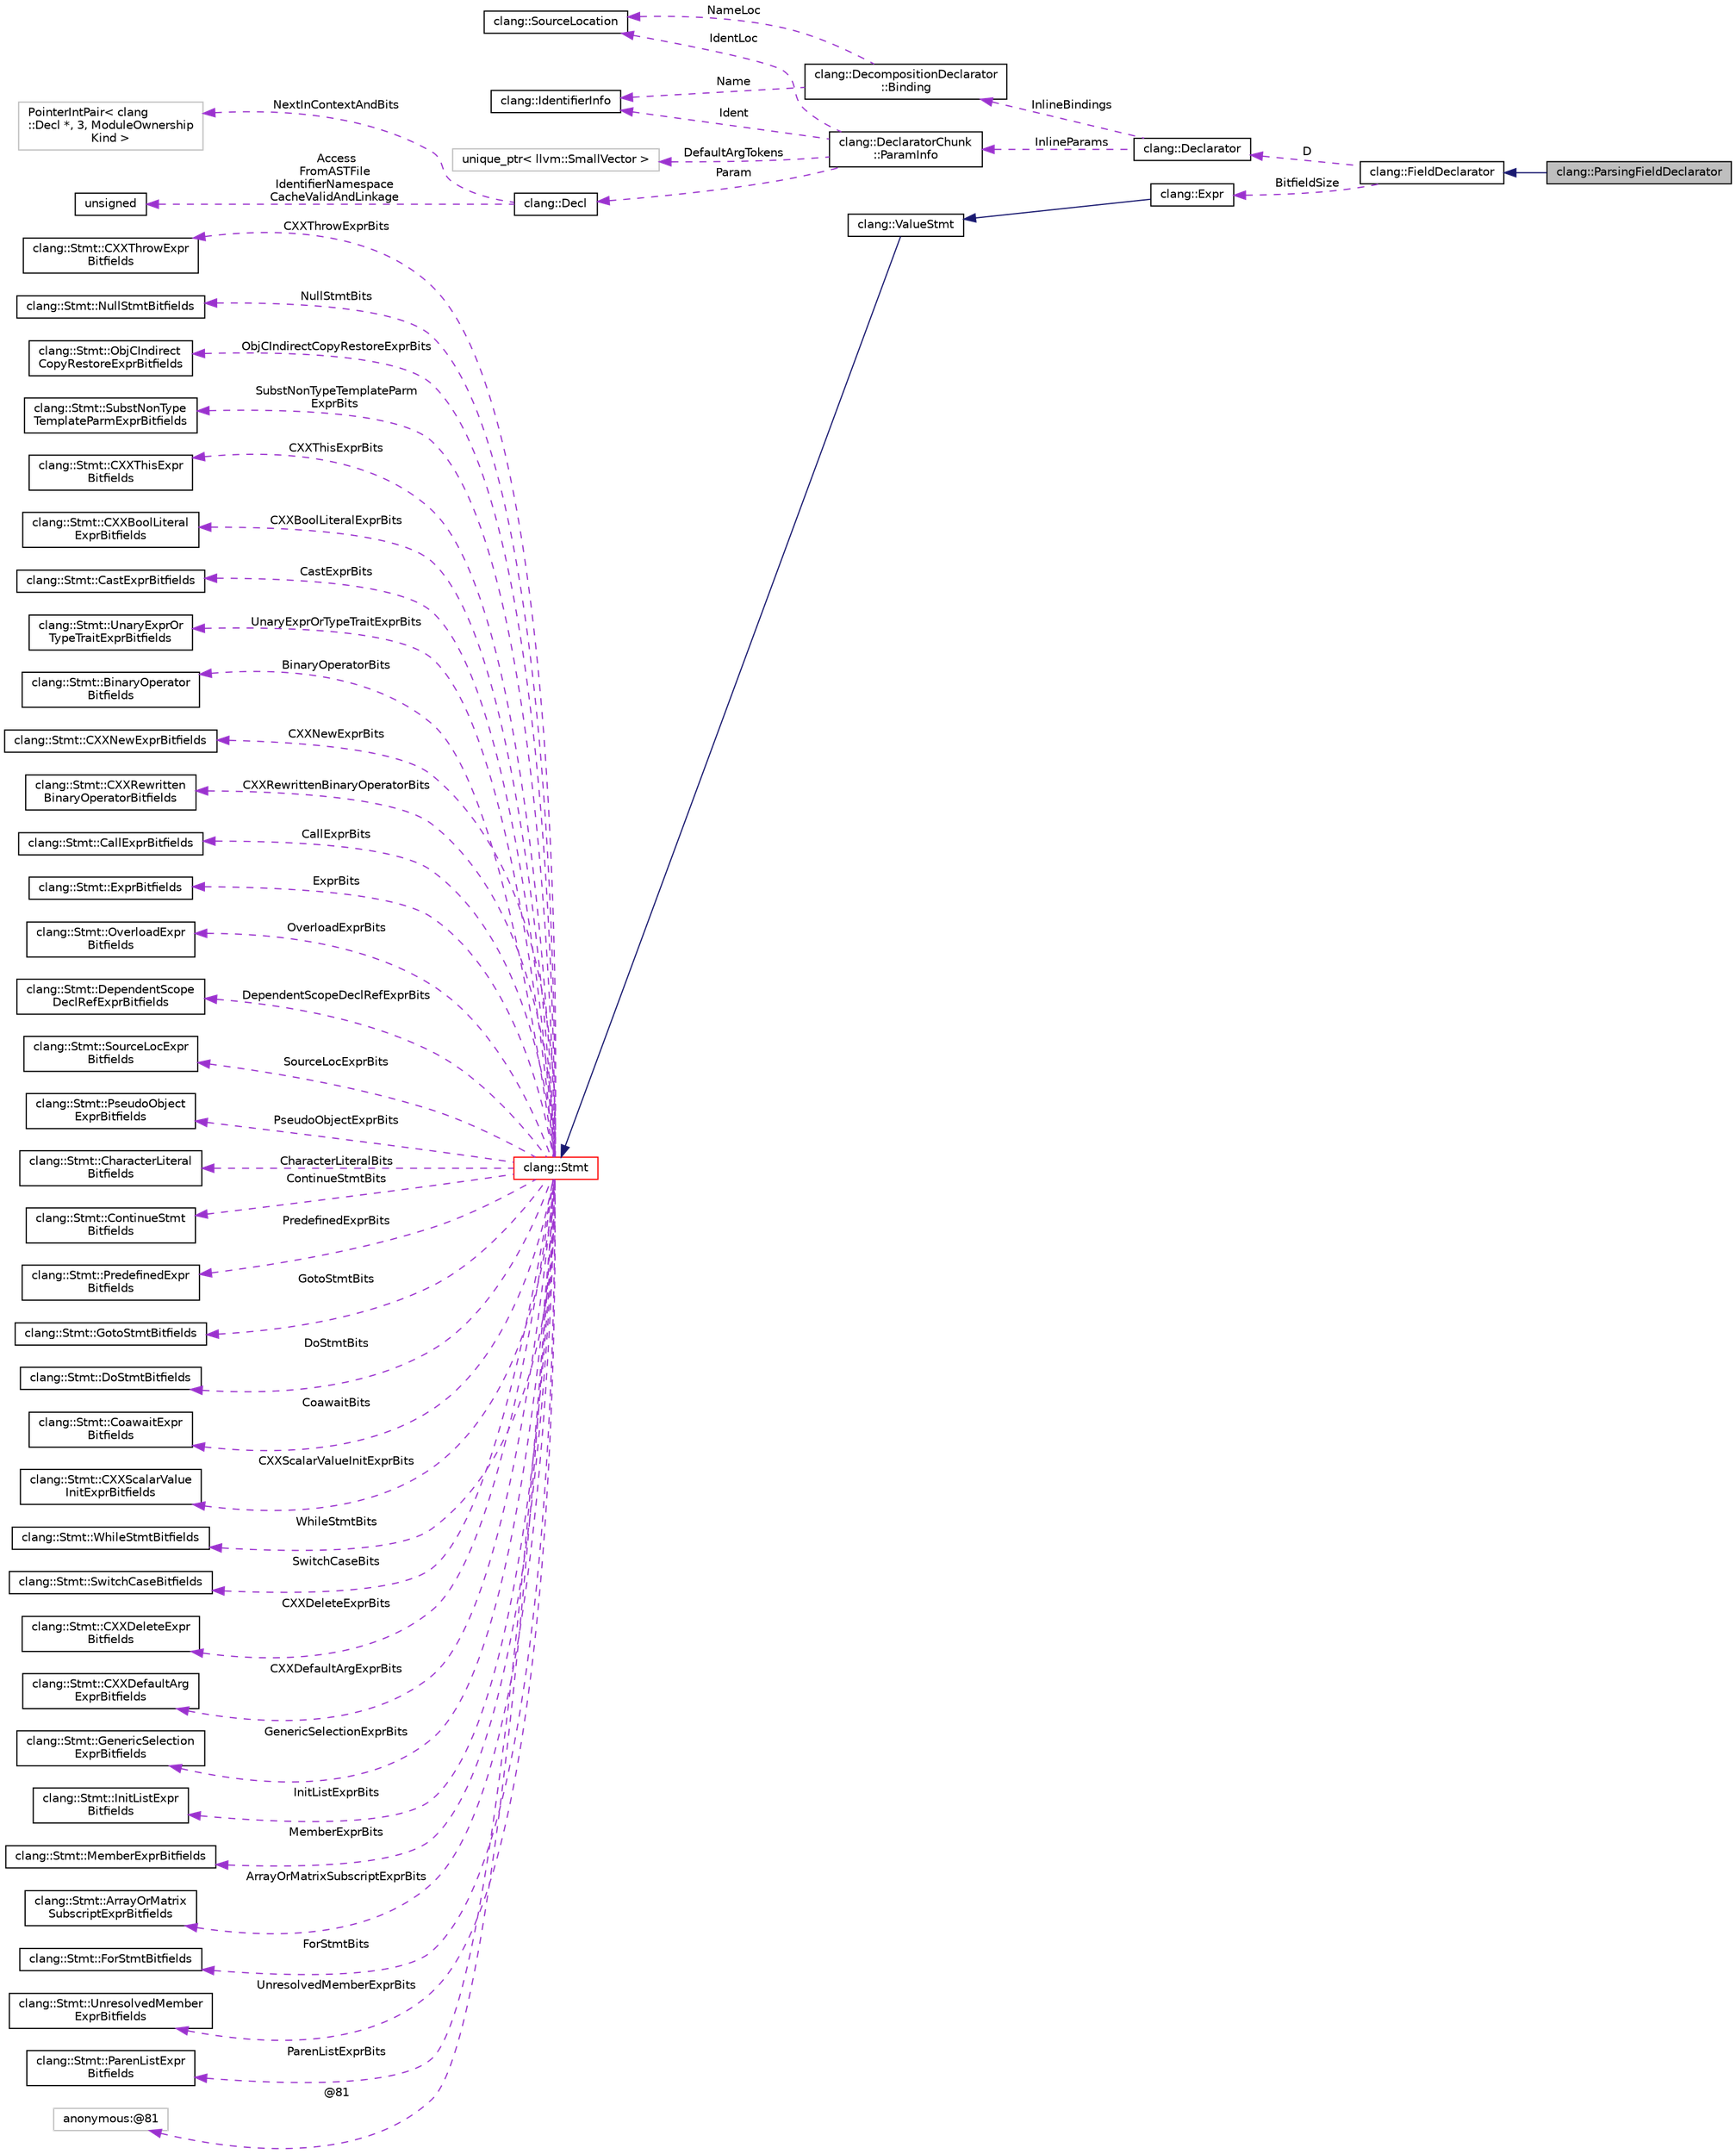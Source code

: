 digraph "clang::ParsingFieldDeclarator"
{
 // LATEX_PDF_SIZE
  bgcolor="transparent";
  edge [fontname="Helvetica",fontsize="10",labelfontname="Helvetica",labelfontsize="10"];
  node [fontname="Helvetica",fontsize="10",shape=record];
  rankdir="LR";
  Node1 [label="clang::ParsingFieldDeclarator",height=0.2,width=0.4,color="black", fillcolor="grey75", style="filled", fontcolor="black",tooltip="A class for parsing a field declarator."];
  Node2 -> Node1 [dir="back",color="midnightblue",fontsize="10",style="solid",fontname="Helvetica"];
  Node2 [label="clang::FieldDeclarator",height=0.2,width=0.4,color="black",URL="$structclang_1_1FieldDeclarator.html",tooltip="This little struct is used to capture information about structure field declarators,..."];
  Node3 -> Node2 [dir="back",color="darkorchid3",fontsize="10",style="dashed",label=" D" ,fontname="Helvetica"];
  Node3 [label="clang::Declarator",height=0.2,width=0.4,color="black",URL="$classclang_1_1Declarator.html",tooltip="Information about one declarator, including the parsed type information and the identifier."];
  Node4 -> Node3 [dir="back",color="darkorchid3",fontsize="10",style="dashed",label=" InlineBindings" ,fontname="Helvetica"];
  Node4 [label="clang::DecompositionDeclarator\l::Binding",height=0.2,width=0.4,color="black",URL="$structclang_1_1DecompositionDeclarator_1_1Binding.html",tooltip=" "];
  Node5 -> Node4 [dir="back",color="darkorchid3",fontsize="10",style="dashed",label=" NameLoc" ,fontname="Helvetica"];
  Node5 [label="clang::SourceLocation",height=0.2,width=0.4,color="black",URL="$classclang_1_1SourceLocation.html",tooltip="Encodes a location in the source."];
  Node6 -> Node4 [dir="back",color="darkorchid3",fontsize="10",style="dashed",label=" Name" ,fontname="Helvetica"];
  Node6 [label="clang::IdentifierInfo",height=0.2,width=0.4,color="black",URL="$classclang_1_1IdentifierInfo.html",tooltip="One of these records is kept for each identifier that is lexed."];
  Node7 -> Node3 [dir="back",color="darkorchid3",fontsize="10",style="dashed",label=" InlineParams" ,fontname="Helvetica"];
  Node7 [label="clang::DeclaratorChunk\l::ParamInfo",height=0.2,width=0.4,color="black",URL="$structclang_1_1DeclaratorChunk_1_1ParamInfo.html",tooltip="ParamInfo - An array of paraminfo objects is allocated whenever a function declarator is parsed."];
  Node5 -> Node7 [dir="back",color="darkorchid3",fontsize="10",style="dashed",label=" IdentLoc" ,fontname="Helvetica"];
  Node8 -> Node7 [dir="back",color="darkorchid3",fontsize="10",style="dashed",label=" DefaultArgTokens" ,fontname="Helvetica"];
  Node8 [label="unique_ptr\< llvm::SmallVector \>",height=0.2,width=0.4,color="grey75",tooltip=" "];
  Node6 -> Node7 [dir="back",color="darkorchid3",fontsize="10",style="dashed",label=" Ident" ,fontname="Helvetica"];
  Node9 -> Node7 [dir="back",color="darkorchid3",fontsize="10",style="dashed",label=" Param" ,fontname="Helvetica"];
  Node9 [label="clang::Decl",height=0.2,width=0.4,color="black",URL="$classclang_1_1Decl.html",tooltip="Decl - This represents one declaration (or definition), e.g."];
  Node10 -> Node9 [dir="back",color="darkorchid3",fontsize="10",style="dashed",label=" NextInContextAndBits" ,fontname="Helvetica"];
  Node10 [label="PointerIntPair\< clang\l::Decl *, 3, ModuleOwnership\lKind \>",height=0.2,width=0.4,color="grey75",tooltip=" "];
  Node11 -> Node9 [dir="back",color="darkorchid3",fontsize="10",style="dashed",label=" Access\nFromASTFile\nIdentifierNamespace\nCacheValidAndLinkage" ,fontname="Helvetica"];
  Node11 [label="unsigned",height=0.2,width=0.4,color="black",URL="$classunsigned.html",tooltip=" "];
  Node12 -> Node2 [dir="back",color="darkorchid3",fontsize="10",style="dashed",label=" BitfieldSize" ,fontname="Helvetica"];
  Node12 [label="clang::Expr",height=0.2,width=0.4,color="black",URL="$classclang_1_1Expr.html",tooltip="This represents one expression."];
  Node13 -> Node12 [dir="back",color="midnightblue",fontsize="10",style="solid",fontname="Helvetica"];
  Node13 [label="clang::ValueStmt",height=0.2,width=0.4,color="black",URL="$classclang_1_1ValueStmt.html",tooltip="Represents a statement that could possibly have a value and type."];
  Node14 -> Node13 [dir="back",color="midnightblue",fontsize="10",style="solid",fontname="Helvetica"];
  Node14 [label="clang::Stmt",height=0.2,width=0.4,color="red",URL="$classclang_1_1Stmt.html",tooltip="Stmt - This represents one statement."];
  Node15 -> Node14 [dir="back",color="darkorchid3",fontsize="10",style="dashed",label=" CXXThrowExprBits" ,fontname="Helvetica"];
  Node15 [label="clang::Stmt::CXXThrowExpr\lBitfields",height=0.2,width=0.4,color="black",URL="$classclang_1_1Stmt_1_1CXXThrowExprBitfields.html",tooltip=" "];
  Node16 -> Node14 [dir="back",color="darkorchid3",fontsize="10",style="dashed",label=" NullStmtBits" ,fontname="Helvetica"];
  Node16 [label="clang::Stmt::NullStmtBitfields",height=0.2,width=0.4,color="black",URL="$classclang_1_1Stmt_1_1NullStmtBitfields.html",tooltip=" "];
  Node17 -> Node14 [dir="back",color="darkorchid3",fontsize="10",style="dashed",label=" ObjCIndirectCopyRestoreExprBits" ,fontname="Helvetica"];
  Node17 [label="clang::Stmt::ObjCIndirect\lCopyRestoreExprBitfields",height=0.2,width=0.4,color="black",URL="$classclang_1_1Stmt_1_1ObjCIndirectCopyRestoreExprBitfields.html",tooltip=" "];
  Node18 -> Node14 [dir="back",color="darkorchid3",fontsize="10",style="dashed",label=" SubstNonTypeTemplateParm\lExprBits" ,fontname="Helvetica"];
  Node18 [label="clang::Stmt::SubstNonType\lTemplateParmExprBitfields",height=0.2,width=0.4,color="black",URL="$classclang_1_1Stmt_1_1SubstNonTypeTemplateParmExprBitfields.html",tooltip=" "];
  Node19 -> Node14 [dir="back",color="darkorchid3",fontsize="10",style="dashed",label=" CXXThisExprBits" ,fontname="Helvetica"];
  Node19 [label="clang::Stmt::CXXThisExpr\lBitfields",height=0.2,width=0.4,color="black",URL="$classclang_1_1Stmt_1_1CXXThisExprBitfields.html",tooltip=" "];
  Node20 -> Node14 [dir="back",color="darkorchid3",fontsize="10",style="dashed",label=" CXXBoolLiteralExprBits" ,fontname="Helvetica"];
  Node20 [label="clang::Stmt::CXXBoolLiteral\lExprBitfields",height=0.2,width=0.4,color="black",URL="$classclang_1_1Stmt_1_1CXXBoolLiteralExprBitfields.html",tooltip=" "];
  Node21 -> Node14 [dir="back",color="darkorchid3",fontsize="10",style="dashed",label=" CastExprBits" ,fontname="Helvetica"];
  Node21 [label="clang::Stmt::CastExprBitfields",height=0.2,width=0.4,color="black",URL="$classclang_1_1Stmt_1_1CastExprBitfields.html",tooltip=" "];
  Node22 -> Node14 [dir="back",color="darkorchid3",fontsize="10",style="dashed",label=" UnaryExprOrTypeTraitExprBits" ,fontname="Helvetica"];
  Node22 [label="clang::Stmt::UnaryExprOr\lTypeTraitExprBitfields",height=0.2,width=0.4,color="black",URL="$classclang_1_1Stmt_1_1UnaryExprOrTypeTraitExprBitfields.html",tooltip=" "];
  Node23 -> Node14 [dir="back",color="darkorchid3",fontsize="10",style="dashed",label=" BinaryOperatorBits" ,fontname="Helvetica"];
  Node23 [label="clang::Stmt::BinaryOperator\lBitfields",height=0.2,width=0.4,color="black",URL="$classclang_1_1Stmt_1_1BinaryOperatorBitfields.html",tooltip=" "];
  Node24 -> Node14 [dir="back",color="darkorchid3",fontsize="10",style="dashed",label=" CXXNewExprBits" ,fontname="Helvetica"];
  Node24 [label="clang::Stmt::CXXNewExprBitfields",height=0.2,width=0.4,color="black",URL="$classclang_1_1Stmt_1_1CXXNewExprBitfields.html",tooltip=" "];
  Node25 -> Node14 [dir="back",color="darkorchid3",fontsize="10",style="dashed",label=" CXXRewrittenBinaryOperatorBits" ,fontname="Helvetica"];
  Node25 [label="clang::Stmt::CXXRewritten\lBinaryOperatorBitfields",height=0.2,width=0.4,color="black",URL="$classclang_1_1Stmt_1_1CXXRewrittenBinaryOperatorBitfields.html",tooltip=" "];
  Node26 -> Node14 [dir="back",color="darkorchid3",fontsize="10",style="dashed",label=" CallExprBits" ,fontname="Helvetica"];
  Node26 [label="clang::Stmt::CallExprBitfields",height=0.2,width=0.4,color="black",URL="$classclang_1_1Stmt_1_1CallExprBitfields.html",tooltip=" "];
  Node27 -> Node14 [dir="back",color="darkorchid3",fontsize="10",style="dashed",label=" ExprBits" ,fontname="Helvetica"];
  Node27 [label="clang::Stmt::ExprBitfields",height=0.2,width=0.4,color="black",URL="$classclang_1_1Stmt_1_1ExprBitfields.html",tooltip=" "];
  Node28 -> Node14 [dir="back",color="darkorchid3",fontsize="10",style="dashed",label=" OverloadExprBits" ,fontname="Helvetica"];
  Node28 [label="clang::Stmt::OverloadExpr\lBitfields",height=0.2,width=0.4,color="black",URL="$classclang_1_1Stmt_1_1OverloadExprBitfields.html",tooltip=" "];
  Node29 -> Node14 [dir="back",color="darkorchid3",fontsize="10",style="dashed",label=" DependentScopeDeclRefExprBits" ,fontname="Helvetica"];
  Node29 [label="clang::Stmt::DependentScope\lDeclRefExprBitfields",height=0.2,width=0.4,color="black",URL="$classclang_1_1Stmt_1_1DependentScopeDeclRefExprBitfields.html",tooltip=" "];
  Node30 -> Node14 [dir="back",color="darkorchid3",fontsize="10",style="dashed",label=" SourceLocExprBits" ,fontname="Helvetica"];
  Node30 [label="clang::Stmt::SourceLocExpr\lBitfields",height=0.2,width=0.4,color="black",URL="$classclang_1_1Stmt_1_1SourceLocExprBitfields.html",tooltip=" "];
  Node31 -> Node14 [dir="back",color="darkorchid3",fontsize="10",style="dashed",label=" PseudoObjectExprBits" ,fontname="Helvetica"];
  Node31 [label="clang::Stmt::PseudoObject\lExprBitfields",height=0.2,width=0.4,color="black",URL="$classclang_1_1Stmt_1_1PseudoObjectExprBitfields.html",tooltip=" "];
  Node32 -> Node14 [dir="back",color="darkorchid3",fontsize="10",style="dashed",label=" CharacterLiteralBits" ,fontname="Helvetica"];
  Node32 [label="clang::Stmt::CharacterLiteral\lBitfields",height=0.2,width=0.4,color="black",URL="$classclang_1_1Stmt_1_1CharacterLiteralBitfields.html",tooltip=" "];
  Node33 -> Node14 [dir="back",color="darkorchid3",fontsize="10",style="dashed",label=" ContinueStmtBits" ,fontname="Helvetica"];
  Node33 [label="clang::Stmt::ContinueStmt\lBitfields",height=0.2,width=0.4,color="black",URL="$classclang_1_1Stmt_1_1ContinueStmtBitfields.html",tooltip=" "];
  Node34 -> Node14 [dir="back",color="darkorchid3",fontsize="10",style="dashed",label=" PredefinedExprBits" ,fontname="Helvetica"];
  Node34 [label="clang::Stmt::PredefinedExpr\lBitfields",height=0.2,width=0.4,color="black",URL="$classclang_1_1Stmt_1_1PredefinedExprBitfields.html",tooltip=" "];
  Node35 -> Node14 [dir="back",color="darkorchid3",fontsize="10",style="dashed",label=" GotoStmtBits" ,fontname="Helvetica"];
  Node35 [label="clang::Stmt::GotoStmtBitfields",height=0.2,width=0.4,color="black",URL="$classclang_1_1Stmt_1_1GotoStmtBitfields.html",tooltip=" "];
  Node36 -> Node14 [dir="back",color="darkorchid3",fontsize="10",style="dashed",label=" DoStmtBits" ,fontname="Helvetica"];
  Node36 [label="clang::Stmt::DoStmtBitfields",height=0.2,width=0.4,color="black",URL="$classclang_1_1Stmt_1_1DoStmtBitfields.html",tooltip=" "];
  Node37 -> Node14 [dir="back",color="darkorchid3",fontsize="10",style="dashed",label=" CoawaitBits" ,fontname="Helvetica"];
  Node37 [label="clang::Stmt::CoawaitExpr\lBitfields",height=0.2,width=0.4,color="black",URL="$classclang_1_1Stmt_1_1CoawaitExprBitfields.html",tooltip=" "];
  Node38 -> Node14 [dir="back",color="darkorchid3",fontsize="10",style="dashed",label=" CXXScalarValueInitExprBits" ,fontname="Helvetica"];
  Node38 [label="clang::Stmt::CXXScalarValue\lInitExprBitfields",height=0.2,width=0.4,color="black",URL="$classclang_1_1Stmt_1_1CXXScalarValueInitExprBitfields.html",tooltip=" "];
  Node39 -> Node14 [dir="back",color="darkorchid3",fontsize="10",style="dashed",label=" WhileStmtBits" ,fontname="Helvetica"];
  Node39 [label="clang::Stmt::WhileStmtBitfields",height=0.2,width=0.4,color="black",URL="$classclang_1_1Stmt_1_1WhileStmtBitfields.html",tooltip=" "];
  Node40 -> Node14 [dir="back",color="darkorchid3",fontsize="10",style="dashed",label=" SwitchCaseBits" ,fontname="Helvetica"];
  Node40 [label="clang::Stmt::SwitchCaseBitfields",height=0.2,width=0.4,color="black",URL="$classclang_1_1Stmt_1_1SwitchCaseBitfields.html",tooltip=" "];
  Node41 -> Node14 [dir="back",color="darkorchid3",fontsize="10",style="dashed",label=" CXXDeleteExprBits" ,fontname="Helvetica"];
  Node41 [label="clang::Stmt::CXXDeleteExpr\lBitfields",height=0.2,width=0.4,color="black",URL="$classclang_1_1Stmt_1_1CXXDeleteExprBitfields.html",tooltip=" "];
  Node42 -> Node14 [dir="back",color="darkorchid3",fontsize="10",style="dashed",label=" CXXDefaultArgExprBits" ,fontname="Helvetica"];
  Node42 [label="clang::Stmt::CXXDefaultArg\lExprBitfields",height=0.2,width=0.4,color="black",URL="$classclang_1_1Stmt_1_1CXXDefaultArgExprBitfields.html",tooltip=" "];
  Node43 -> Node14 [dir="back",color="darkorchid3",fontsize="10",style="dashed",label=" GenericSelectionExprBits" ,fontname="Helvetica"];
  Node43 [label="clang::Stmt::GenericSelection\lExprBitfields",height=0.2,width=0.4,color="black",URL="$classclang_1_1Stmt_1_1GenericSelectionExprBitfields.html",tooltip=" "];
  Node44 -> Node14 [dir="back",color="darkorchid3",fontsize="10",style="dashed",label=" InitListExprBits" ,fontname="Helvetica"];
  Node44 [label="clang::Stmt::InitListExpr\lBitfields",height=0.2,width=0.4,color="black",URL="$classclang_1_1Stmt_1_1InitListExprBitfields.html",tooltip=" "];
  Node45 -> Node14 [dir="back",color="darkorchid3",fontsize="10",style="dashed",label=" MemberExprBits" ,fontname="Helvetica"];
  Node45 [label="clang::Stmt::MemberExprBitfields",height=0.2,width=0.4,color="black",URL="$classclang_1_1Stmt_1_1MemberExprBitfields.html",tooltip=" "];
  Node46 -> Node14 [dir="back",color="darkorchid3",fontsize="10",style="dashed",label=" ArrayOrMatrixSubscriptExprBits" ,fontname="Helvetica"];
  Node46 [label="clang::Stmt::ArrayOrMatrix\lSubscriptExprBitfields",height=0.2,width=0.4,color="black",URL="$classclang_1_1Stmt_1_1ArrayOrMatrixSubscriptExprBitfields.html",tooltip=" "];
  Node47 -> Node14 [dir="back",color="darkorchid3",fontsize="10",style="dashed",label=" ForStmtBits" ,fontname="Helvetica"];
  Node47 [label="clang::Stmt::ForStmtBitfields",height=0.2,width=0.4,color="black",URL="$classclang_1_1Stmt_1_1ForStmtBitfields.html",tooltip=" "];
  Node48 -> Node14 [dir="back",color="darkorchid3",fontsize="10",style="dashed",label=" UnresolvedMemberExprBits" ,fontname="Helvetica"];
  Node48 [label="clang::Stmt::UnresolvedMember\lExprBitfields",height=0.2,width=0.4,color="black",URL="$classclang_1_1Stmt_1_1UnresolvedMemberExprBitfields.html",tooltip=" "];
  Node49 -> Node14 [dir="back",color="darkorchid3",fontsize="10",style="dashed",label=" ParenListExprBits" ,fontname="Helvetica"];
  Node49 [label="clang::Stmt::ParenListExpr\lBitfields",height=0.2,width=0.4,color="black",URL="$classclang_1_1Stmt_1_1ParenListExprBitfields.html",tooltip=" "];
  Node50 -> Node14 [dir="back",color="darkorchid3",fontsize="10",style="dashed",label=" @81" ,fontname="Helvetica"];
  Node50 [label="anonymous:@81",height=0.2,width=0.4,color="grey75",tooltip=" "];
}
